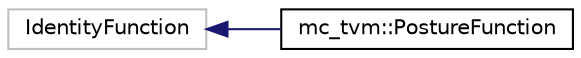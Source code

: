digraph "Graphical Class Hierarchy"
{
 // INTERACTIVE_SVG=YES
 // LATEX_PDF_SIZE
  edge [fontname="Helvetica",fontsize="10",labelfontname="Helvetica",labelfontsize="10"];
  node [fontname="Helvetica",fontsize="10",shape=record];
  rankdir="LR";
  Node286 [label="IdentityFunction",height=0.2,width=0.4,color="grey75", fillcolor="white", style="filled",tooltip=" "];
  Node286 -> Node0 [dir="back",color="midnightblue",fontsize="10",style="solid",fontname="Helvetica"];
  Node0 [label="mc_tvm::PostureFunction",height=0.2,width=0.4,color="black", fillcolor="white", style="filled",URL="$classmc__tvm_1_1PostureFunction.html",tooltip=" "];
}
